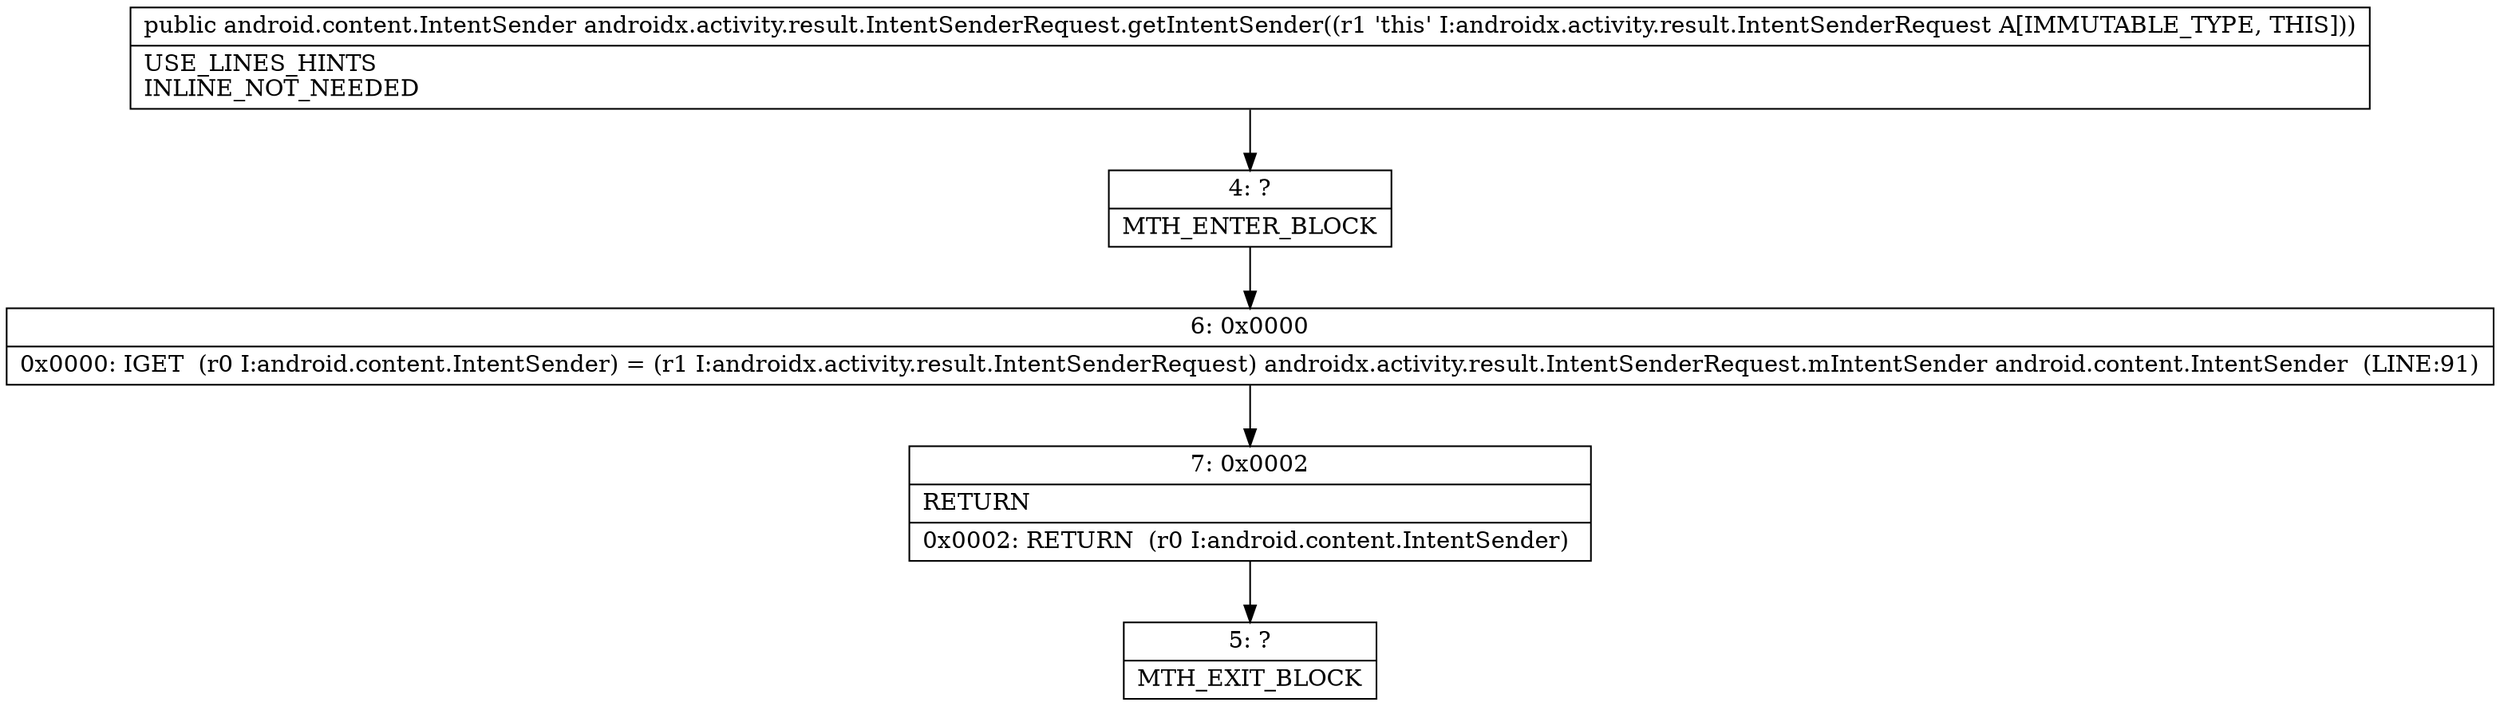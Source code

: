 digraph "CFG forandroidx.activity.result.IntentSenderRequest.getIntentSender()Landroid\/content\/IntentSender;" {
Node_4 [shape=record,label="{4\:\ ?|MTH_ENTER_BLOCK\l}"];
Node_6 [shape=record,label="{6\:\ 0x0000|0x0000: IGET  (r0 I:android.content.IntentSender) = (r1 I:androidx.activity.result.IntentSenderRequest) androidx.activity.result.IntentSenderRequest.mIntentSender android.content.IntentSender  (LINE:91)\l}"];
Node_7 [shape=record,label="{7\:\ 0x0002|RETURN\l|0x0002: RETURN  (r0 I:android.content.IntentSender) \l}"];
Node_5 [shape=record,label="{5\:\ ?|MTH_EXIT_BLOCK\l}"];
MethodNode[shape=record,label="{public android.content.IntentSender androidx.activity.result.IntentSenderRequest.getIntentSender((r1 'this' I:androidx.activity.result.IntentSenderRequest A[IMMUTABLE_TYPE, THIS]))  | USE_LINES_HINTS\lINLINE_NOT_NEEDED\l}"];
MethodNode -> Node_4;Node_4 -> Node_6;
Node_6 -> Node_7;
Node_7 -> Node_5;
}


